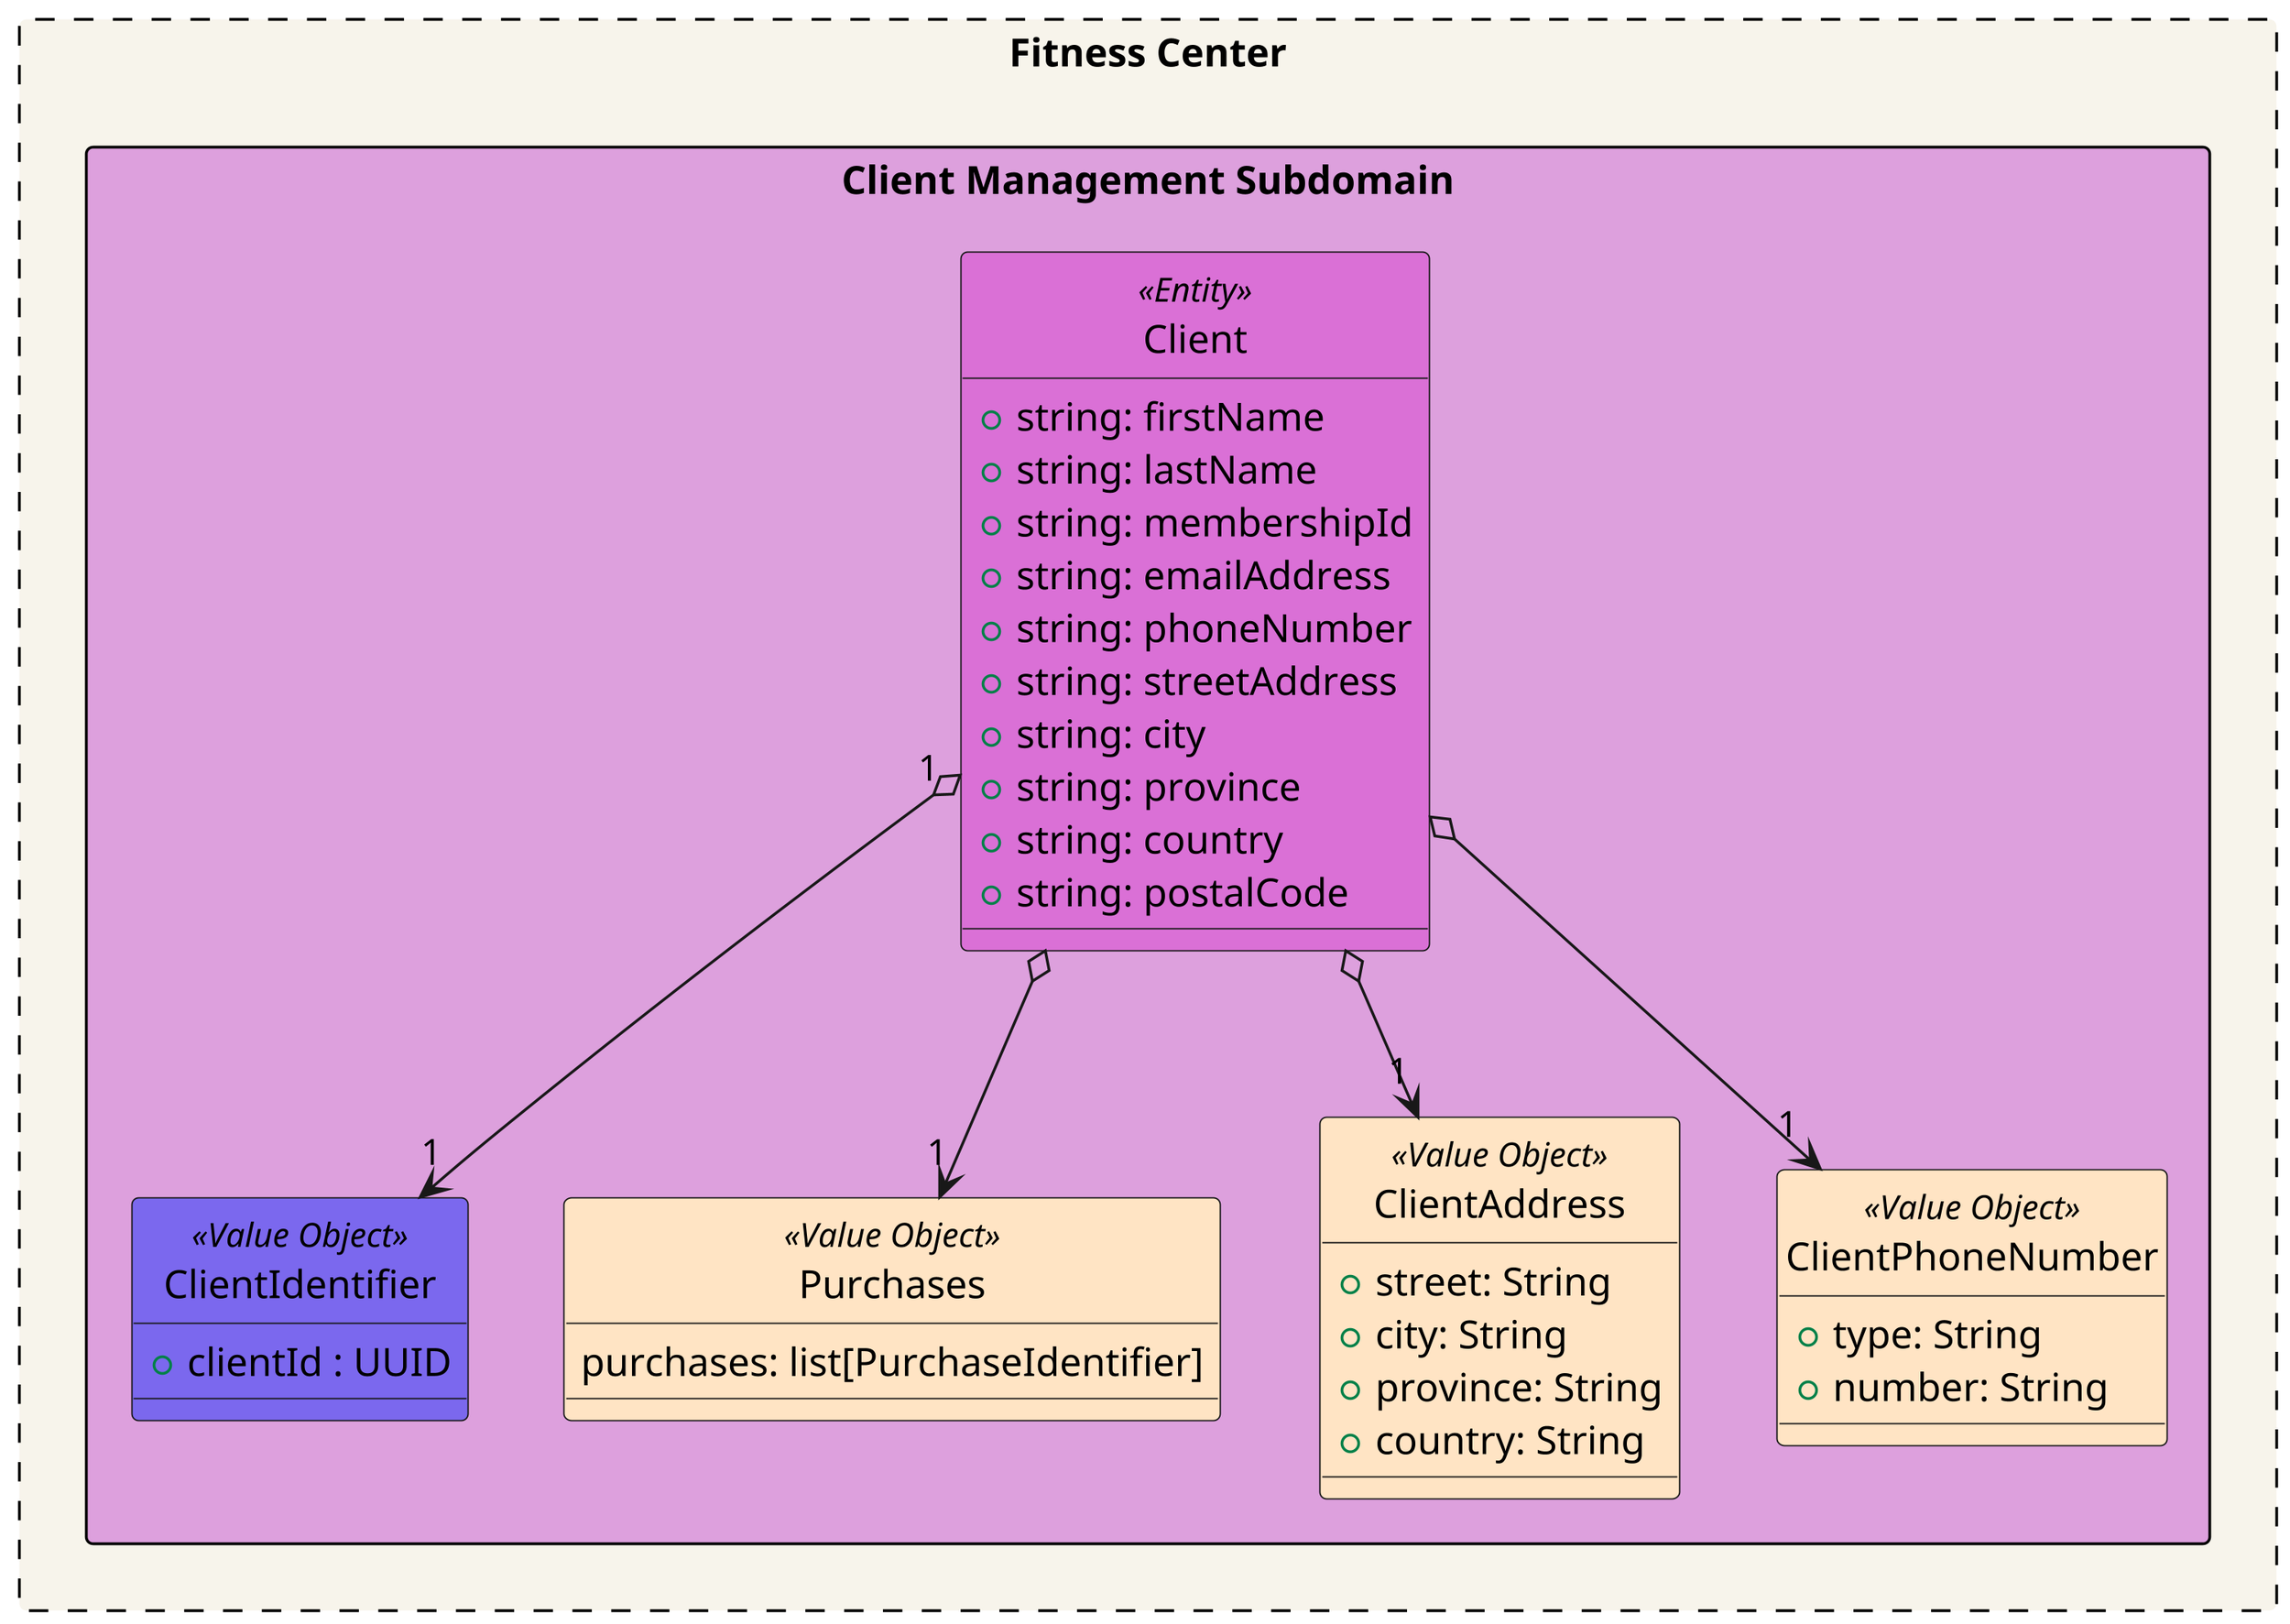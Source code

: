 @startuml
'https://plantuml.com/sequence-diagram
hide circle
top to bottom direction
!define ENTITY(entityName) class entityName << Entity >>
!define AGGREGATE(aggregateName) class aggregateName << Aggregate >>
!define AGGREGATE_ROOT(aggregateRootName) class aggregateRootName << Aggregate Root >>
!define AGGREGATE_ROOT_ENTITY(aggregateRootEntityName) class aggregateRootEntityName << Aggregate Root >> << Entity >>
!define VALUE_OBJECT(valueObjectName) class valueObjectName << Value Object >>

!pragma useVerticalIf on
skinparam dpi 350
skinparam packageStyle rectangle
skinparam rectangle {
    BackgroundColor #f7f4eb
    BorderColor Black
}

rectangle "Fitness Center" as BoundedContextCarDealership #line.dashed {

 Package "Client Management Subdomain" <<Rectangle>> #plum{

        ENTITY(Client) #orchid {
            + string: firstName
            + string: lastName
            + string: membershipId
            + string: emailAddress
            + string: phoneNumber
            + string: streetAddress
            + string: city
            + string: province
            + string: country
            + string: postalCode
        }
        VALUE_OBJECT(ClientIdentifier) #mediumslateblue{
            + clientId : UUID
        }

        VALUE_OBJECT(Purchases) #Bisque{
            purchases: list[PurchaseIdentifier]
        }

        VALUE_OBJECT(ClientAddress) #Bisque{
                + street: String
                + city: String
                + province: String
                + country: String
        }
        VALUE_OBJECT(ClientPhoneNumber) #Bisque {
            + type: String
            + number: String
        }

        Client o--> "1" ClientAddress
        Client o--> "1" ClientPhoneNumber
        Client "1" o--> "1" ClientIdentifier
        Client o--> "1" Purchases
@enduml
